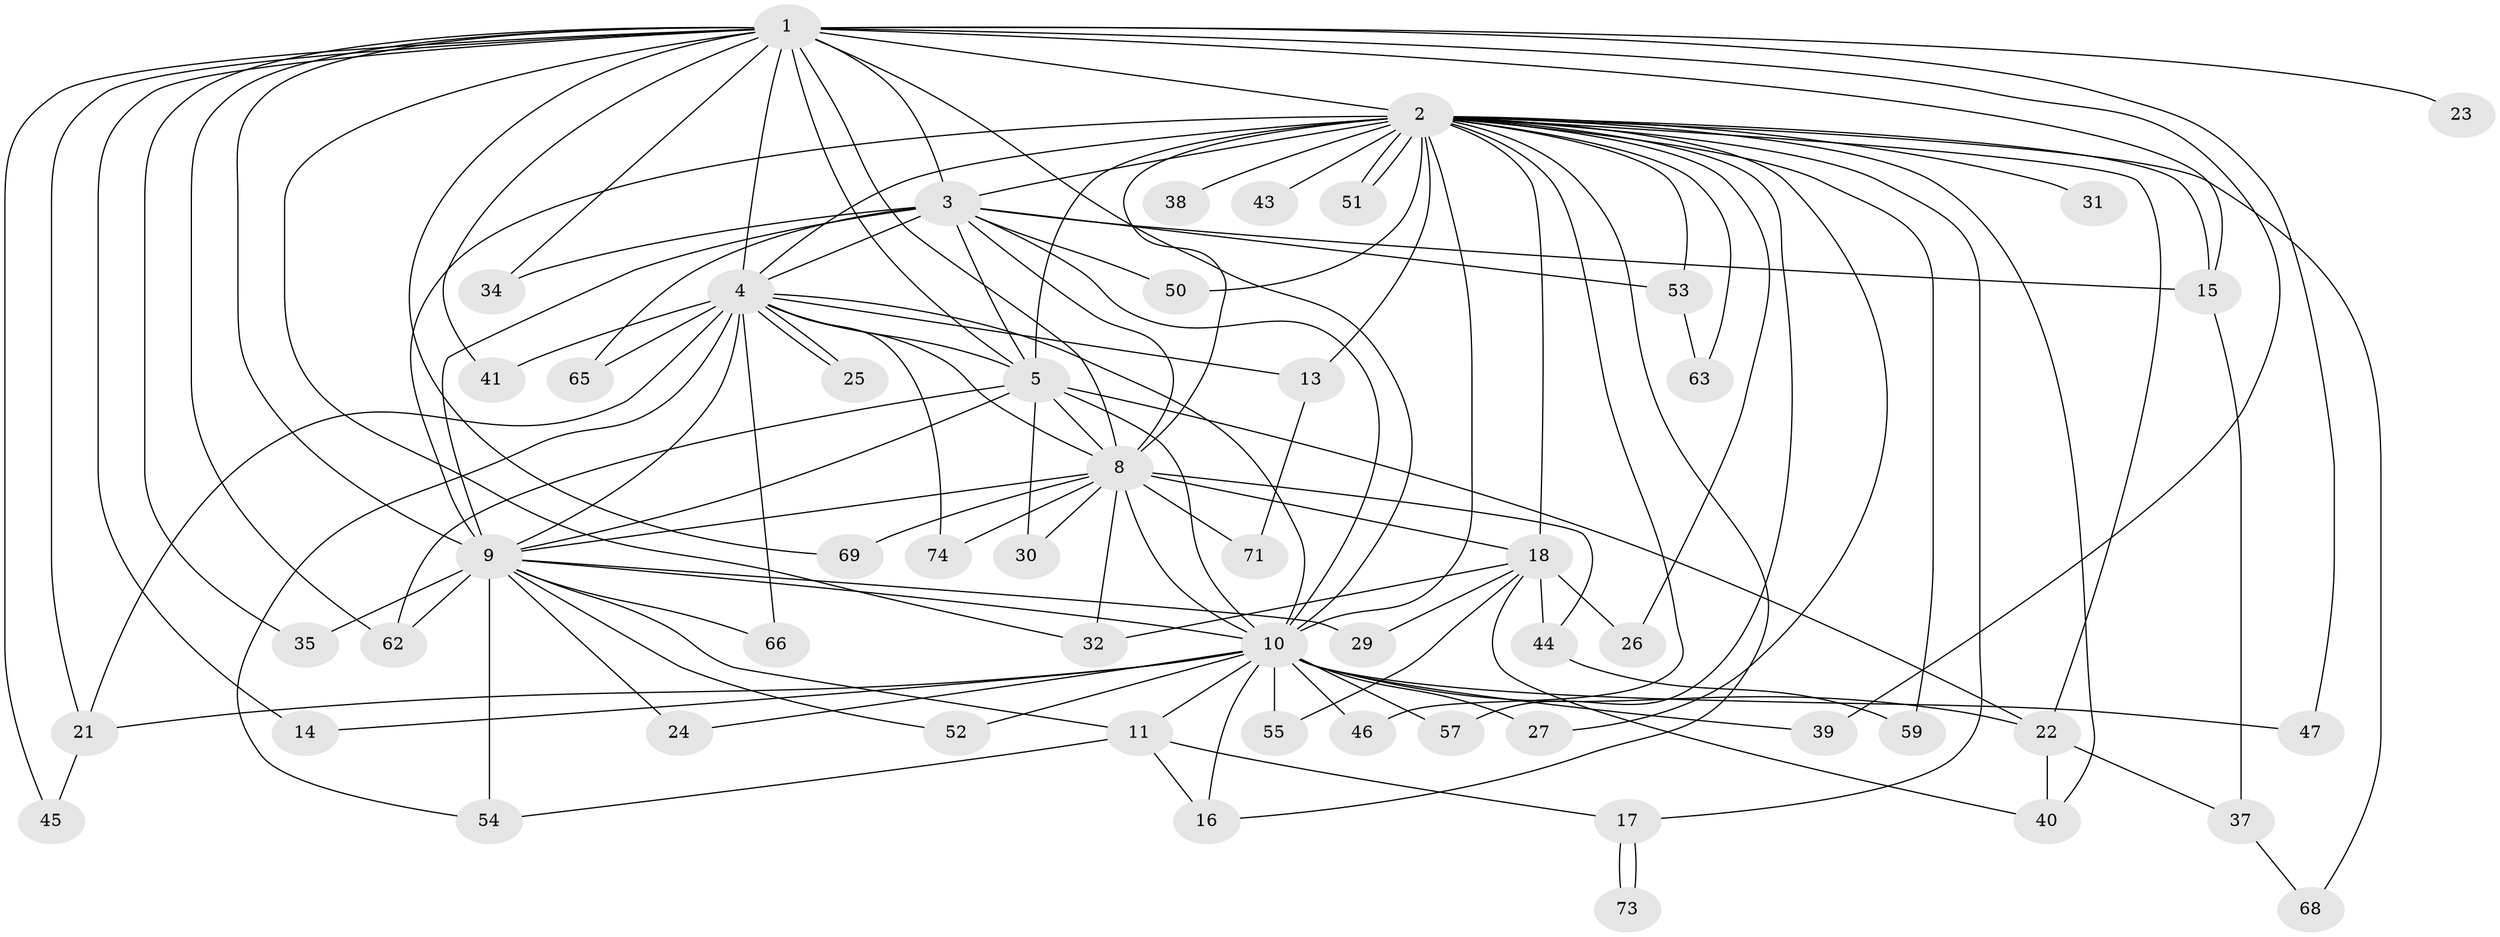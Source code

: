 // Generated by graph-tools (version 1.1) at 2025/51/02/27/25 19:51:41]
// undirected, 55 vertices, 126 edges
graph export_dot {
graph [start="1"]
  node [color=gray90,style=filled];
  1 [super="+6"];
  2 [super="+7"];
  3 [super="+64"];
  4 [super="+28"];
  5 [super="+61"];
  8 [super="+48"];
  9 [super="+12"];
  10 [super="+67"];
  11 [super="+72"];
  13;
  14 [super="+33"];
  15 [super="+20"];
  16 [super="+70"];
  17;
  18 [super="+19"];
  21 [super="+58"];
  22 [super="+42"];
  23;
  24;
  25;
  26 [super="+36"];
  27;
  29;
  30;
  31 [super="+56"];
  32 [super="+60"];
  34;
  35;
  37;
  38;
  39;
  40 [super="+49"];
  41;
  43;
  44;
  45;
  46;
  47;
  50;
  51;
  52;
  53;
  54;
  55;
  57;
  59;
  62 [super="+75"];
  63;
  65;
  66;
  68;
  69;
  71;
  73;
  74;
  1 -- 2 [weight=4];
  1 -- 3 [weight=2];
  1 -- 4 [weight=3];
  1 -- 5 [weight=2];
  1 -- 8 [weight=2];
  1 -- 9 [weight=2];
  1 -- 10 [weight=2];
  1 -- 35;
  1 -- 39;
  1 -- 47;
  1 -- 69;
  1 -- 14 [weight=2];
  1 -- 15;
  1 -- 21;
  1 -- 23;
  1 -- 34;
  1 -- 41;
  1 -- 45;
  1 -- 62;
  1 -- 32;
  2 -- 3 [weight=2];
  2 -- 4 [weight=2];
  2 -- 5 [weight=2];
  2 -- 8 [weight=2];
  2 -- 9 [weight=3];
  2 -- 10 [weight=2];
  2 -- 13;
  2 -- 16;
  2 -- 17;
  2 -- 18;
  2 -- 27;
  2 -- 31 [weight=3];
  2 -- 38 [weight=2];
  2 -- 46;
  2 -- 50;
  2 -- 51;
  2 -- 51;
  2 -- 57;
  2 -- 59;
  2 -- 63;
  2 -- 68;
  2 -- 40;
  2 -- 15;
  2 -- 43;
  2 -- 53;
  2 -- 26;
  2 -- 22;
  3 -- 4;
  3 -- 5 [weight=2];
  3 -- 8;
  3 -- 9;
  3 -- 10;
  3 -- 15 [weight=2];
  3 -- 34;
  3 -- 50;
  3 -- 53;
  3 -- 65;
  4 -- 5;
  4 -- 8;
  4 -- 9;
  4 -- 10;
  4 -- 13;
  4 -- 21;
  4 -- 25;
  4 -- 25;
  4 -- 41;
  4 -- 54;
  4 -- 66;
  4 -- 74;
  4 -- 65;
  5 -- 8;
  5 -- 9;
  5 -- 10;
  5 -- 22;
  5 -- 30;
  5 -- 62;
  8 -- 9;
  8 -- 10;
  8 -- 18 [weight=2];
  8 -- 30;
  8 -- 32;
  8 -- 44;
  8 -- 69;
  8 -- 71;
  8 -- 74;
  9 -- 10;
  9 -- 11;
  9 -- 24;
  9 -- 29;
  9 -- 52;
  9 -- 62;
  9 -- 66;
  9 -- 35;
  9 -- 54;
  10 -- 11;
  10 -- 14;
  10 -- 16;
  10 -- 22;
  10 -- 24;
  10 -- 27;
  10 -- 39;
  10 -- 46;
  10 -- 47;
  10 -- 52;
  10 -- 55;
  10 -- 57;
  10 -- 21;
  11 -- 17;
  11 -- 16;
  11 -- 54;
  13 -- 71;
  15 -- 37;
  17 -- 73;
  17 -- 73;
  18 -- 32;
  18 -- 55;
  18 -- 26 [weight=2];
  18 -- 40;
  18 -- 44;
  18 -- 29;
  21 -- 45;
  22 -- 37;
  22 -- 40;
  37 -- 68;
  44 -- 59;
  53 -- 63;
}
